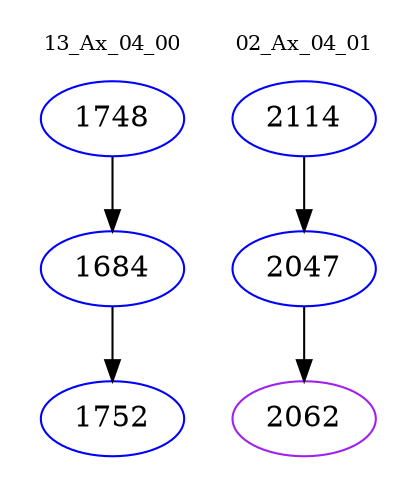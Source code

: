 digraph{
subgraph cluster_0 {
color = white
label = "13_Ax_04_00";
fontsize=10;
T0_1748 [label="1748", color="blue"]
T0_1748 -> T0_1684 [color="black"]
T0_1684 [label="1684", color="blue"]
T0_1684 -> T0_1752 [color="black"]
T0_1752 [label="1752", color="blue"]
}
subgraph cluster_1 {
color = white
label = "02_Ax_04_01";
fontsize=10;
T1_2114 [label="2114", color="blue"]
T1_2114 -> T1_2047 [color="black"]
T1_2047 [label="2047", color="blue"]
T1_2047 -> T1_2062 [color="black"]
T1_2062 [label="2062", color="purple"]
}
}
